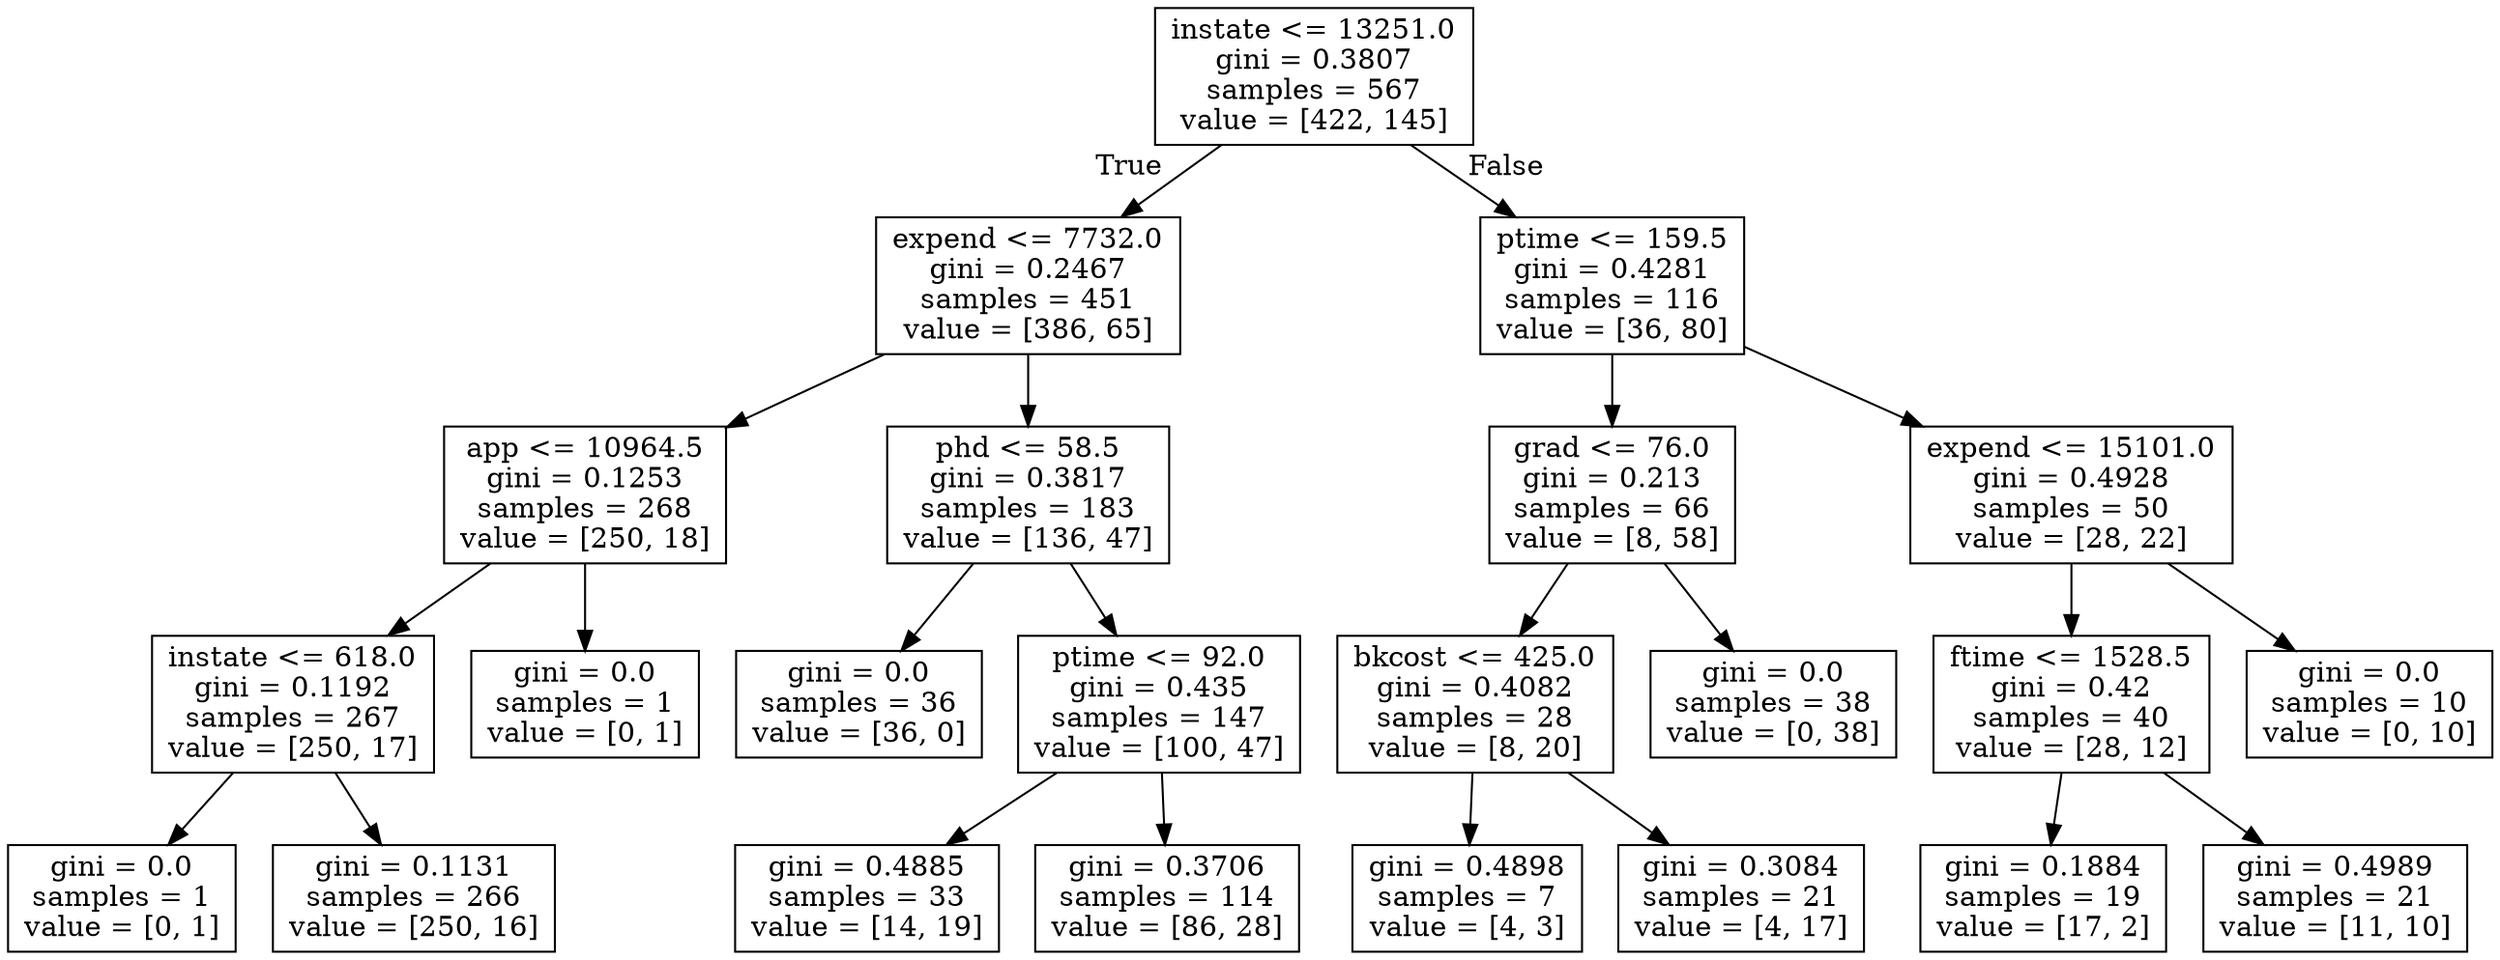 digraph Tree {
node [shape=box] ;
0 [label="instate <= 13251.0\ngini = 0.3807\nsamples = 567\nvalue = [422, 145]"] ;
1 [label="expend <= 7732.0\ngini = 0.2467\nsamples = 451\nvalue = [386, 65]"] ;
0 -> 1 [labeldistance=2.5, labelangle=45, headlabel="True"] ;
2 [label="app <= 10964.5\ngini = 0.1253\nsamples = 268\nvalue = [250, 18]"] ;
1 -> 2 ;
3 [label="instate <= 618.0\ngini = 0.1192\nsamples = 267\nvalue = [250, 17]"] ;
2 -> 3 ;
4 [label="gini = 0.0\nsamples = 1\nvalue = [0, 1]"] ;
3 -> 4 ;
5 [label="gini = 0.1131\nsamples = 266\nvalue = [250, 16]"] ;
3 -> 5 ;
6 [label="gini = 0.0\nsamples = 1\nvalue = [0, 1]"] ;
2 -> 6 ;
7 [label="phd <= 58.5\ngini = 0.3817\nsamples = 183\nvalue = [136, 47]"] ;
1 -> 7 ;
8 [label="gini = 0.0\nsamples = 36\nvalue = [36, 0]"] ;
7 -> 8 ;
9 [label="ptime <= 92.0\ngini = 0.435\nsamples = 147\nvalue = [100, 47]"] ;
7 -> 9 ;
10 [label="gini = 0.4885\nsamples = 33\nvalue = [14, 19]"] ;
9 -> 10 ;
11 [label="gini = 0.3706\nsamples = 114\nvalue = [86, 28]"] ;
9 -> 11 ;
12 [label="ptime <= 159.5\ngini = 0.4281\nsamples = 116\nvalue = [36, 80]"] ;
0 -> 12 [labeldistance=2.5, labelangle=-45, headlabel="False"] ;
13 [label="grad <= 76.0\ngini = 0.213\nsamples = 66\nvalue = [8, 58]"] ;
12 -> 13 ;
14 [label="bkcost <= 425.0\ngini = 0.4082\nsamples = 28\nvalue = [8, 20]"] ;
13 -> 14 ;
15 [label="gini = 0.4898\nsamples = 7\nvalue = [4, 3]"] ;
14 -> 15 ;
16 [label="gini = 0.3084\nsamples = 21\nvalue = [4, 17]"] ;
14 -> 16 ;
17 [label="gini = 0.0\nsamples = 38\nvalue = [0, 38]"] ;
13 -> 17 ;
18 [label="expend <= 15101.0\ngini = 0.4928\nsamples = 50\nvalue = [28, 22]"] ;
12 -> 18 ;
19 [label="ftime <= 1528.5\ngini = 0.42\nsamples = 40\nvalue = [28, 12]"] ;
18 -> 19 ;
20 [label="gini = 0.1884\nsamples = 19\nvalue = [17, 2]"] ;
19 -> 20 ;
21 [label="gini = 0.4989\nsamples = 21\nvalue = [11, 10]"] ;
19 -> 21 ;
22 [label="gini = 0.0\nsamples = 10\nvalue = [0, 10]"] ;
18 -> 22 ;
}